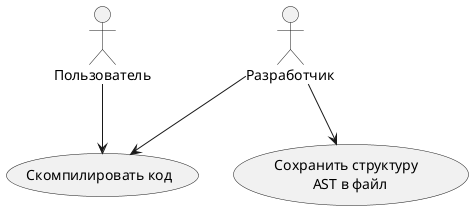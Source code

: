 @startuml
'https://plantuml.com/use-case-diagram


:Пользователь: as U
:Разработчик: as D

(Скомпилировать код) as (Compile)

D --> (Compile)
U --> (Compile)

D --> (Сохранить структуру \n AST в файл)

@enduml